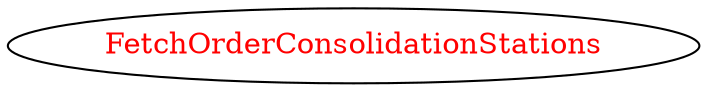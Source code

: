 digraph dependencyGraph {
 concentrate=true;
 ranksep="2.0";
 rankdir="LR"; 
 splines="ortho";
"FetchOrderConsolidationStations" [fontcolor="red"];
}
